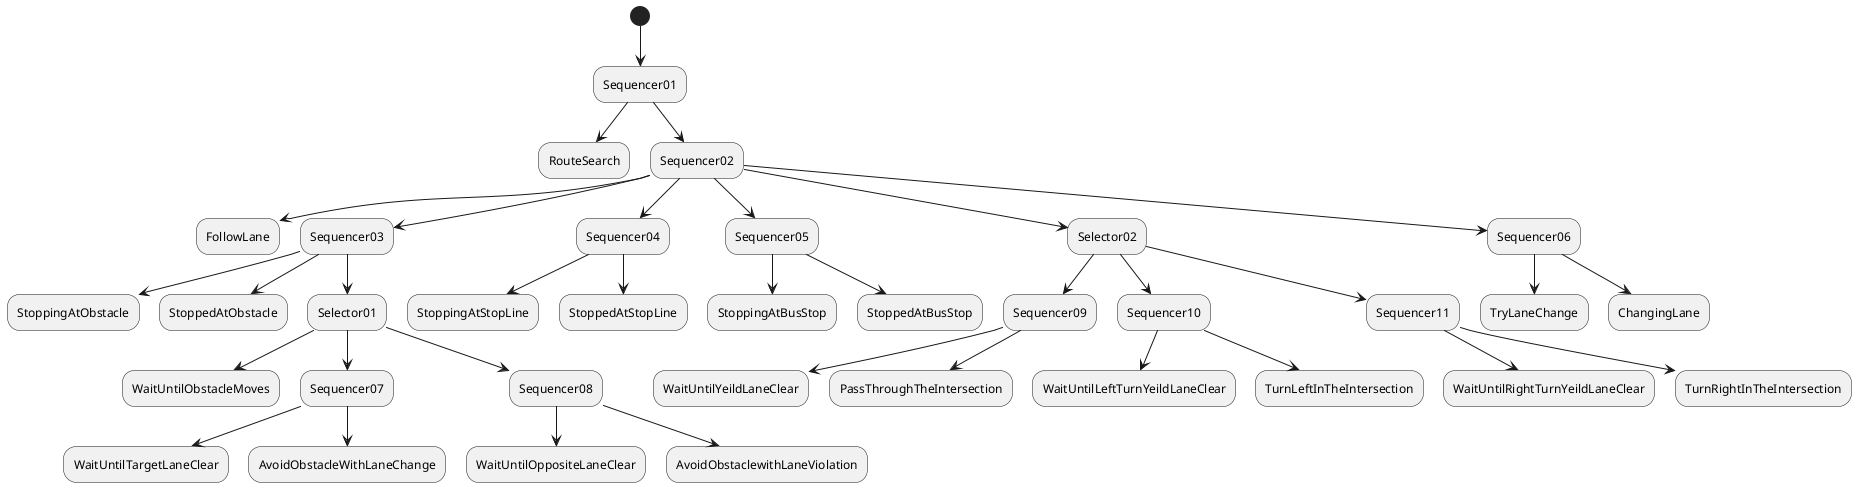 @startuml
(*) -down-> "Sequencer01"

"Sequencer01" -down-> "RouteSearch"
"Sequencer01" -down-> "Sequencer02"

"Sequencer02" -down-> "FollowLane"
"Sequencer02" -down-> "Sequencer03"
"Sequencer02" -down-> "Sequencer04"
"Sequencer02" -down-> "Sequencer05"
"Sequencer02" -down-> "Selector02"
"Sequencer02" -down-> "Sequencer06"

"Sequencer03" -down-> "StoppingAtObstacle"
"Sequencer03" -down-> "StoppedAtObstacle"
"Sequencer03" -down-> "Selector01"

"Selector01" -down-> "WaitUntilObstacleMoves"
"Selector01" -down-> "Sequencer07"
"Selector01" -down-> "Sequencer08"

"Sequencer04" -down-> "StoppingAtStopLine"
"Sequencer04" -down-> "StoppedAtStopLine"

"Sequencer05" -down-> "StoppingAtBusStop"
"Sequencer05" -down-> "StoppedAtBusStop"

"Selector02" -down-> "Sequencer09"
"Selector02" -down-> "Sequencer10"
"Selector02" -down-> "Sequencer11"

"Sequencer06" -down-> "TryLaneChange"
"Sequencer06" -down-> "ChangingLane"

"Sequencer07" -down-> "WaitUntilTargetLaneClear"
"Sequencer07" -down-> "AvoidObstacleWithLaneChange"

"Sequencer08" -down-> "WaitUntilOppositeLaneClear"
"Sequencer08" -down-> "AvoidObstaclewithLaneViolation"

"Sequencer09" -down-> "WaitUntilYeildLaneClear"
"Sequencer09" -down-> "PassThroughTheIntersection"

"Sequencer10" -down-> "WaitUntilLeftTurnYeildLaneClear"
"Sequencer10" -down-> "TurnLeftInTheIntersection"

"Sequencer11" -down-> "WaitUntilRightTurnYeildLaneClear"
"Sequencer11" -down-> "TurnRightInTheIntersection"

@enduml